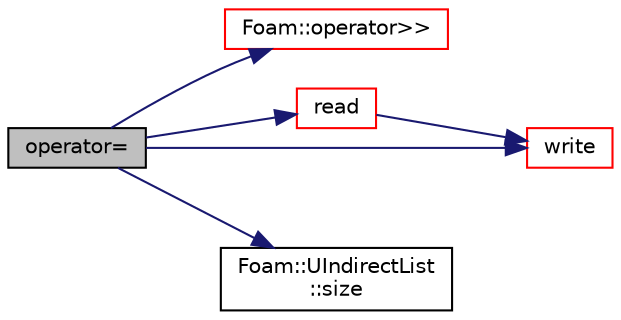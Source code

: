 digraph "operator="
{
  bgcolor="transparent";
  edge [fontname="Helvetica",fontsize="10",labelfontname="Helvetica",labelfontsize="10"];
  node [fontname="Helvetica",fontsize="10",shape=record];
  rankdir="LR";
  Node1 [label="operator=",height=0.2,width=0.4,color="black", fillcolor="grey75", style="filled", fontcolor="black"];
  Node1 -> Node2 [color="midnightblue",fontsize="10",style="solid",fontname="Helvetica"];
  Node2 [label="Foam::operator\>\>",height=0.2,width=0.4,color="red",URL="$a10733.html#a44f398e0525f8d7f48cead029868d845"];
  Node1 -> Node3 [color="midnightblue",fontsize="10",style="solid",fontname="Helvetica"];
  Node3 [label="read",height=0.2,width=0.4,color="red",URL="$a01757.html#a223c472410515286cf5050b0b7b37396",tooltip="Clear list and read from stream. "];
  Node3 -> Node4 [color="midnightblue",fontsize="10",style="solid",fontname="Helvetica"];
  Node4 [label="write",height=0.2,width=0.4,color="red",URL="$a01757.html#a4f4810083cd68515933d923af815a002",tooltip="Write, optionally with indexedOutput. "];
  Node1 -> Node5 [color="midnightblue",fontsize="10",style="solid",fontname="Helvetica"];
  Node5 [label="Foam::UIndirectList\l::size",height=0.2,width=0.4,color="black",URL="$a02733.html#a723361dc2020160f5492e8fe2d09fa44",tooltip="Return the number of elements in the list. "];
  Node1 -> Node4 [color="midnightblue",fontsize="10",style="solid",fontname="Helvetica"];
}
